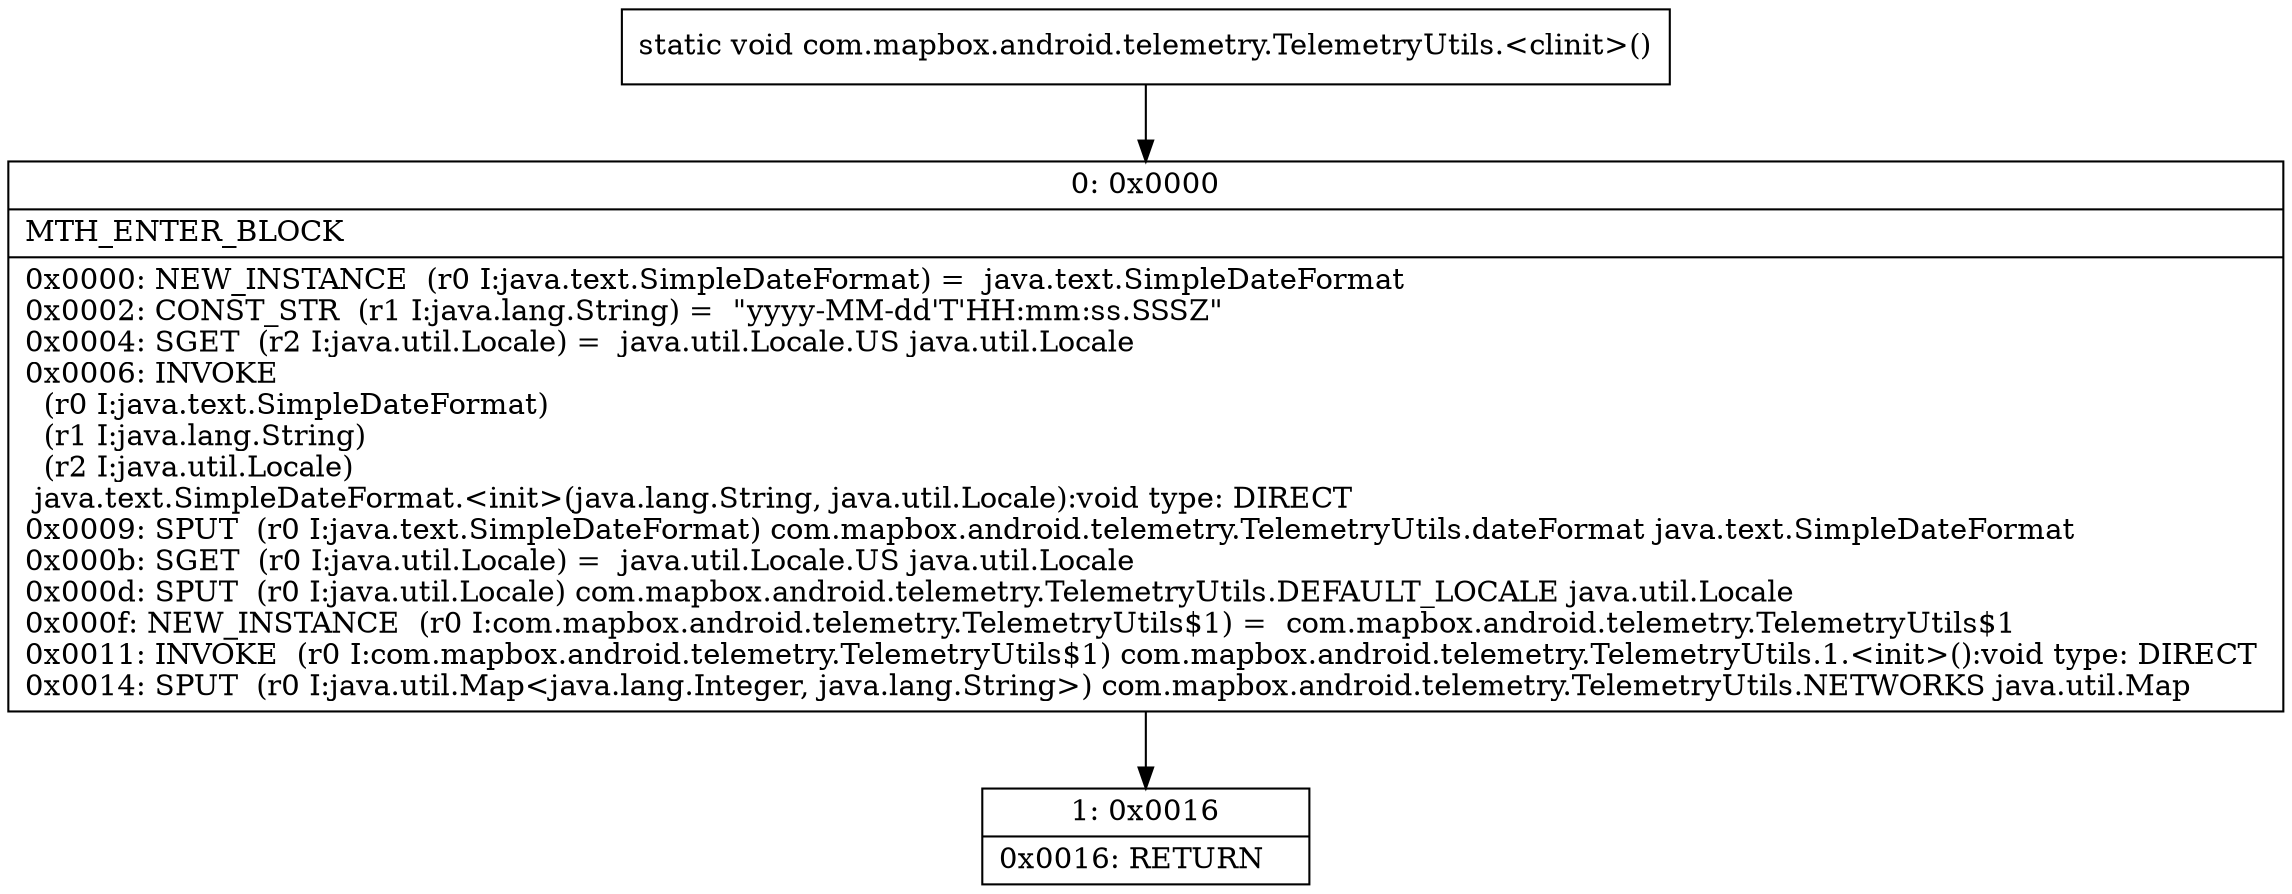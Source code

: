 digraph "CFG forcom.mapbox.android.telemetry.TelemetryUtils.\<clinit\>()V" {
Node_0 [shape=record,label="{0\:\ 0x0000|MTH_ENTER_BLOCK\l|0x0000: NEW_INSTANCE  (r0 I:java.text.SimpleDateFormat) =  java.text.SimpleDateFormat \l0x0002: CONST_STR  (r1 I:java.lang.String) =  \"yyyy\-MM\-dd'T'HH:mm:ss.SSSZ\" \l0x0004: SGET  (r2 I:java.util.Locale) =  java.util.Locale.US java.util.Locale \l0x0006: INVOKE  \l  (r0 I:java.text.SimpleDateFormat)\l  (r1 I:java.lang.String)\l  (r2 I:java.util.Locale)\l java.text.SimpleDateFormat.\<init\>(java.lang.String, java.util.Locale):void type: DIRECT \l0x0009: SPUT  (r0 I:java.text.SimpleDateFormat) com.mapbox.android.telemetry.TelemetryUtils.dateFormat java.text.SimpleDateFormat \l0x000b: SGET  (r0 I:java.util.Locale) =  java.util.Locale.US java.util.Locale \l0x000d: SPUT  (r0 I:java.util.Locale) com.mapbox.android.telemetry.TelemetryUtils.DEFAULT_LOCALE java.util.Locale \l0x000f: NEW_INSTANCE  (r0 I:com.mapbox.android.telemetry.TelemetryUtils$1) =  com.mapbox.android.telemetry.TelemetryUtils$1 \l0x0011: INVOKE  (r0 I:com.mapbox.android.telemetry.TelemetryUtils$1) com.mapbox.android.telemetry.TelemetryUtils.1.\<init\>():void type: DIRECT \l0x0014: SPUT  (r0 I:java.util.Map\<java.lang.Integer, java.lang.String\>) com.mapbox.android.telemetry.TelemetryUtils.NETWORKS java.util.Map \l}"];
Node_1 [shape=record,label="{1\:\ 0x0016|0x0016: RETURN   \l}"];
MethodNode[shape=record,label="{static void com.mapbox.android.telemetry.TelemetryUtils.\<clinit\>() }"];
MethodNode -> Node_0;
Node_0 -> Node_1;
}

